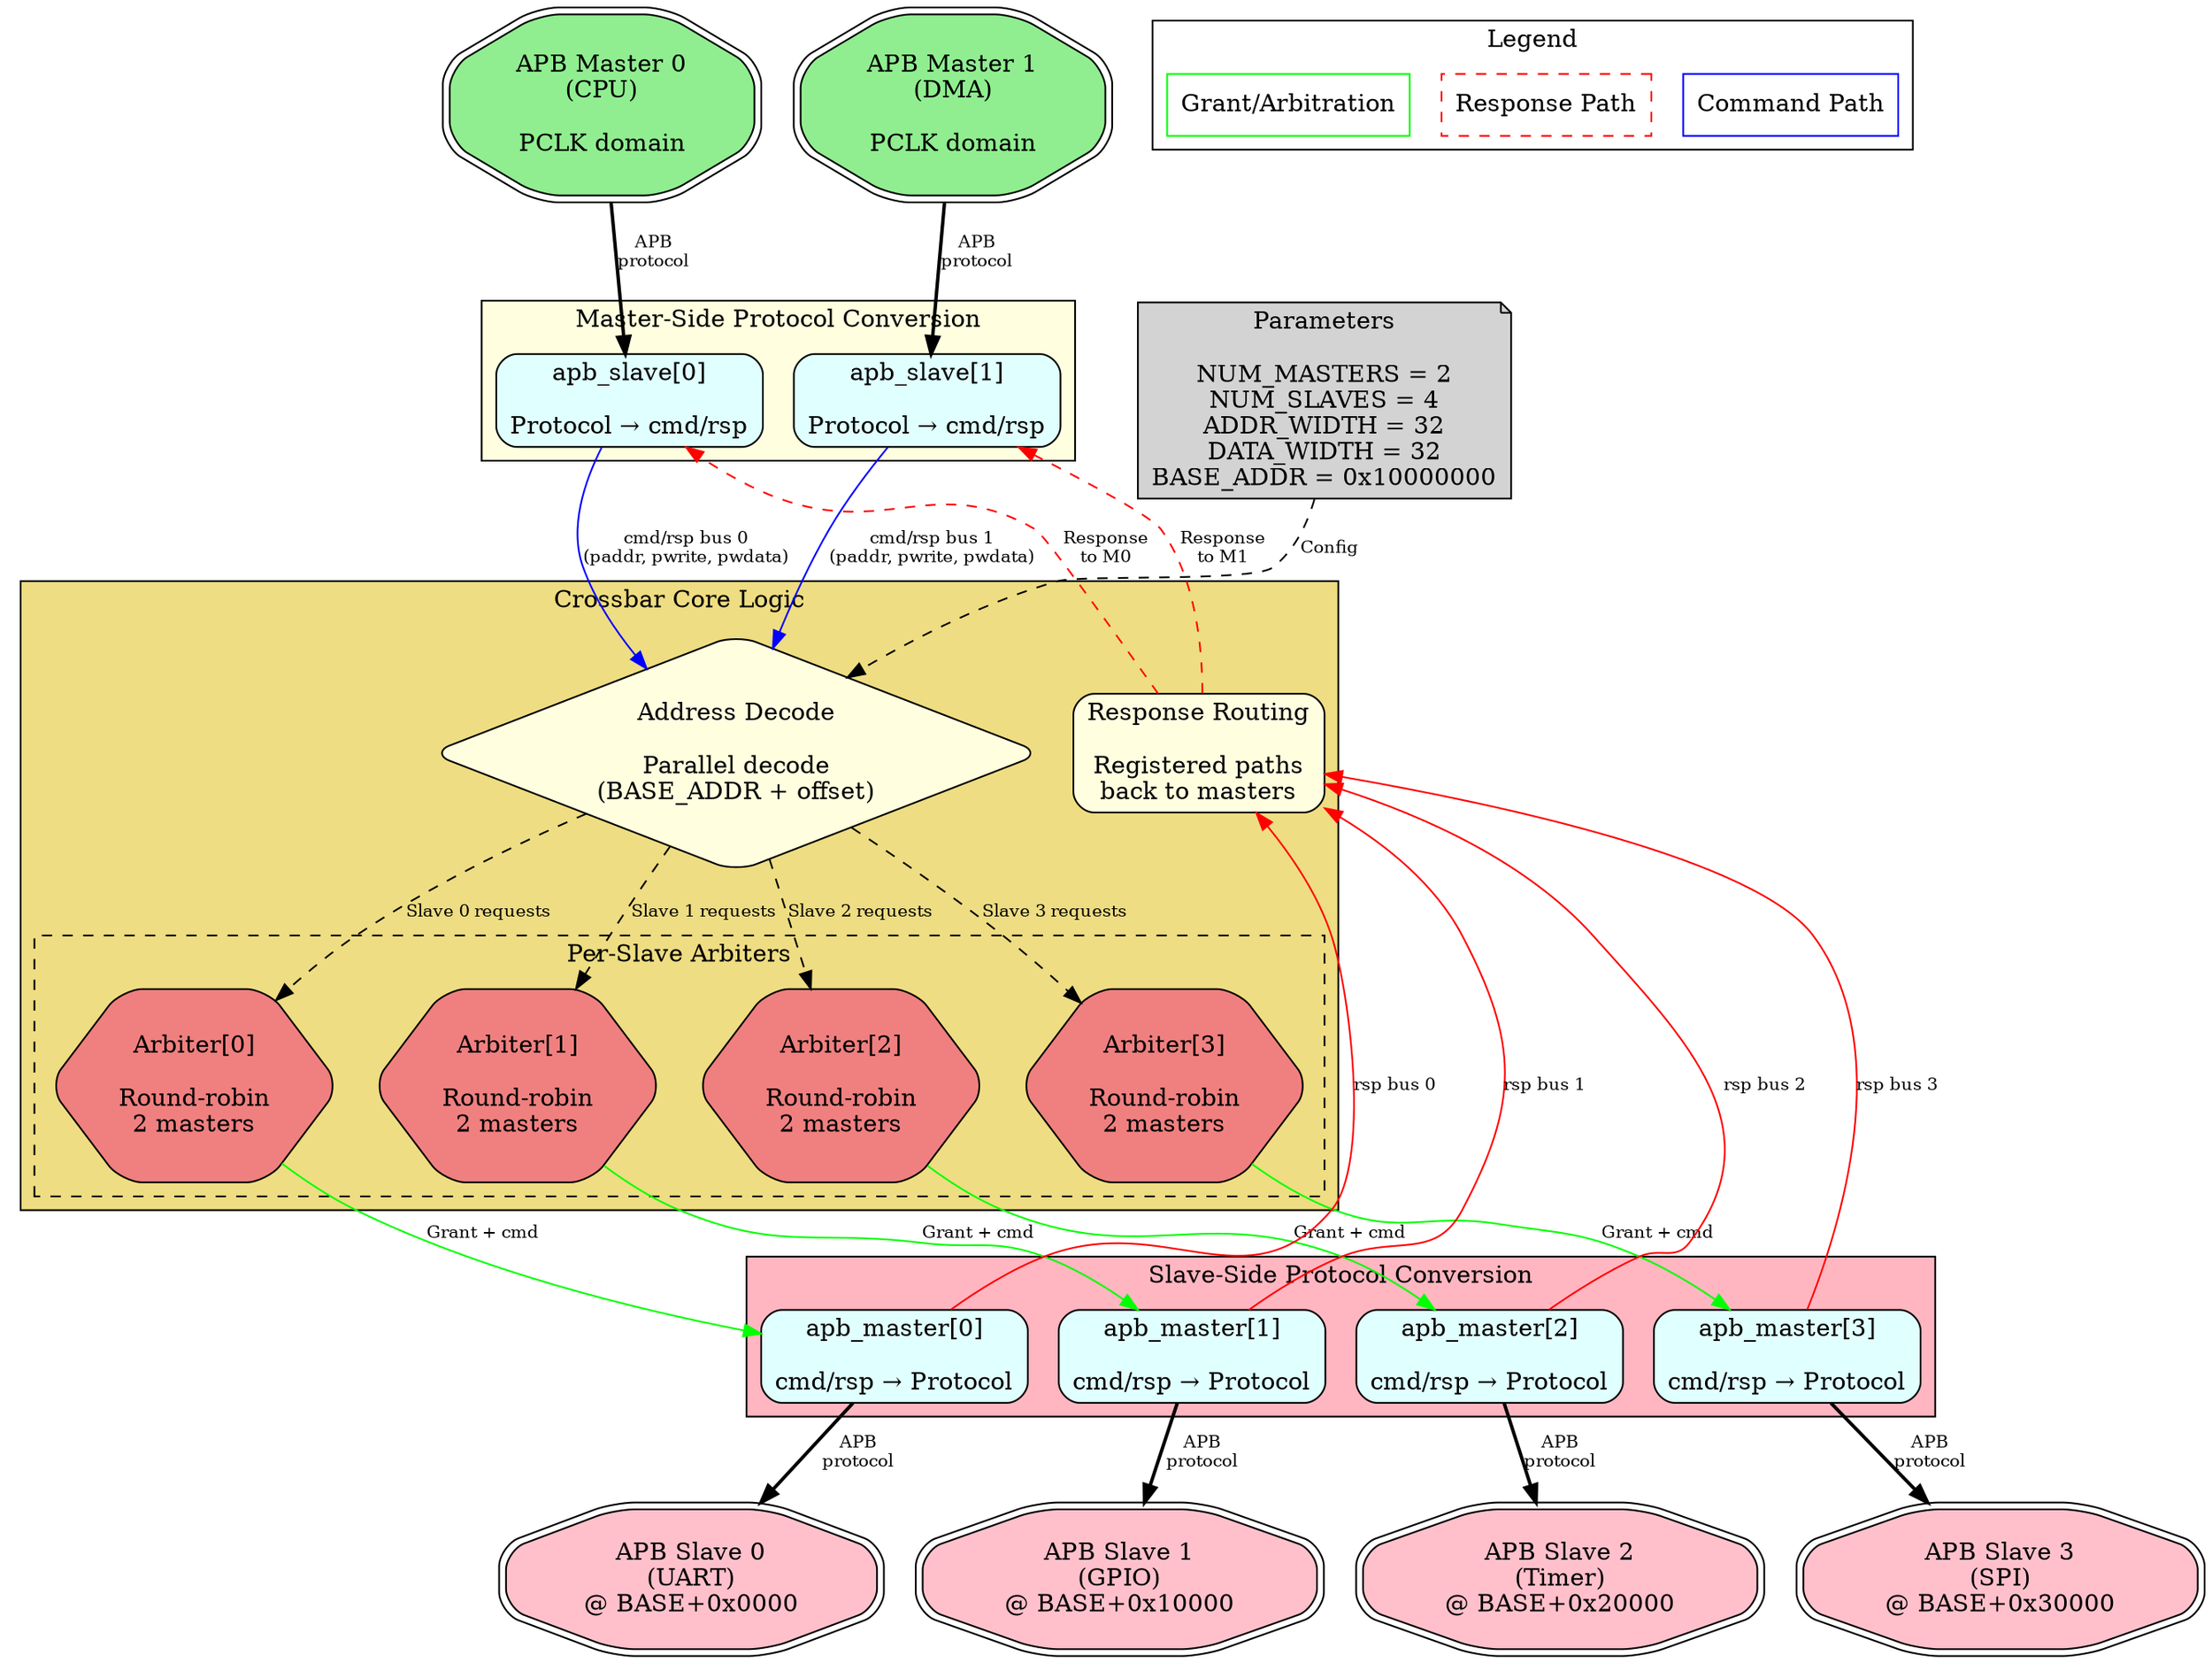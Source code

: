 // APB Crossbar Top-Level Architecture (2x4 Example)
// Module: apb_xbar_2to4
// Purpose: MxN crossbar interconnect with arbitration and routing

digraph apb_xbar_architecture {
    rankdir=TB;
    node [shape=box, style="rounded,filled", fillcolor=lightblue];
    edge [fontsize=10];

    // External Master Interfaces
    master0 [label="APB Master 0\n(CPU)\n\nPCLK domain", shape=doubleoctagon, fillcolor=lightgreen];
    master1 [label="APB Master 1\n(DMA)\n\nPCLK domain", shape=doubleoctagon, fillcolor=lightgreen];

    // Master-Side APB Slaves
    subgraph cluster_master_side {
        label="Master-Side Protocol Conversion";
        style=filled;
        fillcolor=lightyellow;

        apb_slave0 [label="apb_slave[0]\n\nProtocol → cmd/rsp", fillcolor=lightcyan];
        apb_slave1 [label="apb_slave[1]\n\nProtocol → cmd/rsp", fillcolor=lightcyan];
    }

    // Internal Crossbar Logic
    subgraph cluster_crossbar {
        label="Crossbar Core Logic";
        style=filled;
        fillcolor=lightgoldenrod;

        addr_decode [label="Address Decode\n\nParallel decode\n(BASE_ADDR + offset)", shape=diamond, fillcolor=lightyellow];

        subgraph cluster_arbiters {
            label="Per-Slave Arbiters";
            style=dashed;
            fillcolor=white;

            arb0 [label="Arbiter[0]\n\nRound-robin\n2 masters", shape=hexagon, fillcolor=lightcoral];
            arb1 [label="Arbiter[1]\n\nRound-robin\n2 masters", shape=hexagon, fillcolor=lightcoral];
            arb2 [label="Arbiter[2]\n\nRound-robin\n2 masters", shape=hexagon, fillcolor=lightcoral];
            arb3 [label="Arbiter[3]\n\nRound-robin\n2 masters", shape=hexagon, fillcolor=lightcoral];
        }

        rsp_route [label="Response Routing\n\nRegistered paths\nback to masters", fillcolor=lightyellow];
    }

    // Slave-Side APB Masters
    subgraph cluster_slave_side {
        label="Slave-Side Protocol Conversion";
        style=filled;
        fillcolor=lightpink;

        apb_master0 [label="apb_master[0]\n\ncmd/rsp → Protocol", fillcolor=lightcyan];
        apb_master1 [label="apb_master[1]\n\ncmd/rsp → Protocol", fillcolor=lightcyan];
        apb_master2 [label="apb_master[2]\n\ncmd/rsp → Protocol", fillcolor=lightcyan];
        apb_master3 [label="apb_master[3]\n\ncmd/rsp → Protocol", fillcolor=lightcyan];
    }

    // External Slave Interfaces
    slave0 [label="APB Slave 0\n(UART)\n@ BASE+0x0000", shape=doubleoctagon, fillcolor=pink];
    slave1 [label="APB Slave 1\n(GPIO)\n@ BASE+0x10000", shape=doubleoctagon, fillcolor=pink];
    slave2 [label="APB Slave 2\n(Timer)\n@ BASE+0x20000", shape=doubleoctagon, fillcolor=pink];
    slave3 [label="APB Slave 3\n(SPI)\n@ BASE+0x30000", shape=doubleoctagon, fillcolor=pink];

    // Master → Master-Side Connections
    master0 -> apb_slave0 [label="APB\nprotocol", style=bold];
    master1 -> apb_slave1 [label="APB\nprotocol", style=bold];

    // Master-Side → Address Decode
    apb_slave0 -> addr_decode [label="cmd/rsp bus 0\n(paddr, pwrite, pwdata)", color=blue];
    apb_slave1 -> addr_decode [label="cmd/rsp bus 1\n(paddr, pwrite, pwdata)", color=blue];

    // Address Decode → Arbiters
    addr_decode -> arb0 [label="Slave 0 requests", style=dashed];
    addr_decode -> arb1 [label="Slave 1 requests", style=dashed];
    addr_decode -> arb2 [label="Slave 2 requests", style=dashed];
    addr_decode -> arb3 [label="Slave 3 requests", style=dashed];

    // Arbiters → Slave-Side
    arb0 -> apb_master0 [label="Grant + cmd", color=green];
    arb1 -> apb_master1 [label="Grant + cmd", color=green];
    arb2 -> apb_master2 [label="Grant + cmd", color=green];
    arb3 -> apb_master3 [label="Grant + cmd", color=green];

    // Slave-Side → Response Routing
    apb_master0 -> rsp_route [label="rsp bus 0", color=red];
    apb_master1 -> rsp_route [label="rsp bus 1", color=red];
    apb_master2 -> rsp_route [label="rsp bus 2", color=red];
    apb_master3 -> rsp_route [label="rsp bus 3", color=red];

    // Response Routing → Master-Side
    rsp_route -> apb_slave0 [label="Response\nto M0", color=red, style=dashed];
    rsp_route -> apb_slave1 [label="Response\nto M1", color=red, style=dashed];

    // Slave-Side → External Slaves
    apb_master0 -> slave0 [label="APB\nprotocol", style=bold];
    apb_master1 -> slave1 [label="APB\nprotocol", style=bold];
    apb_master2 -> slave2 [label="APB\nprotocol", style=bold];
    apb_master3 -> slave3 [label="APB\nprotocol", style=bold];

    // Parameters
    params [label="Parameters\n\nNUM_MASTERS = 2\nNUM_SLAVES = 4\nADDR_WIDTH = 32\nDATA_WIDTH = 32\nBASE_ADDR = 0x10000000", shape=note, fillcolor=lightgray];
    params -> addr_decode [style=dashed, label="Config"];

    // Legend
    subgraph cluster_legend {
        label="Legend";
        style=filled;
        fillcolor=white;

        leg_cmd [label="Command Path", style=solid, color=blue];
        leg_rsp [label="Response Path", style=dashed, color=red];
        leg_grant [label="Grant/Arbitration", style=solid, color=green];
    }
}
